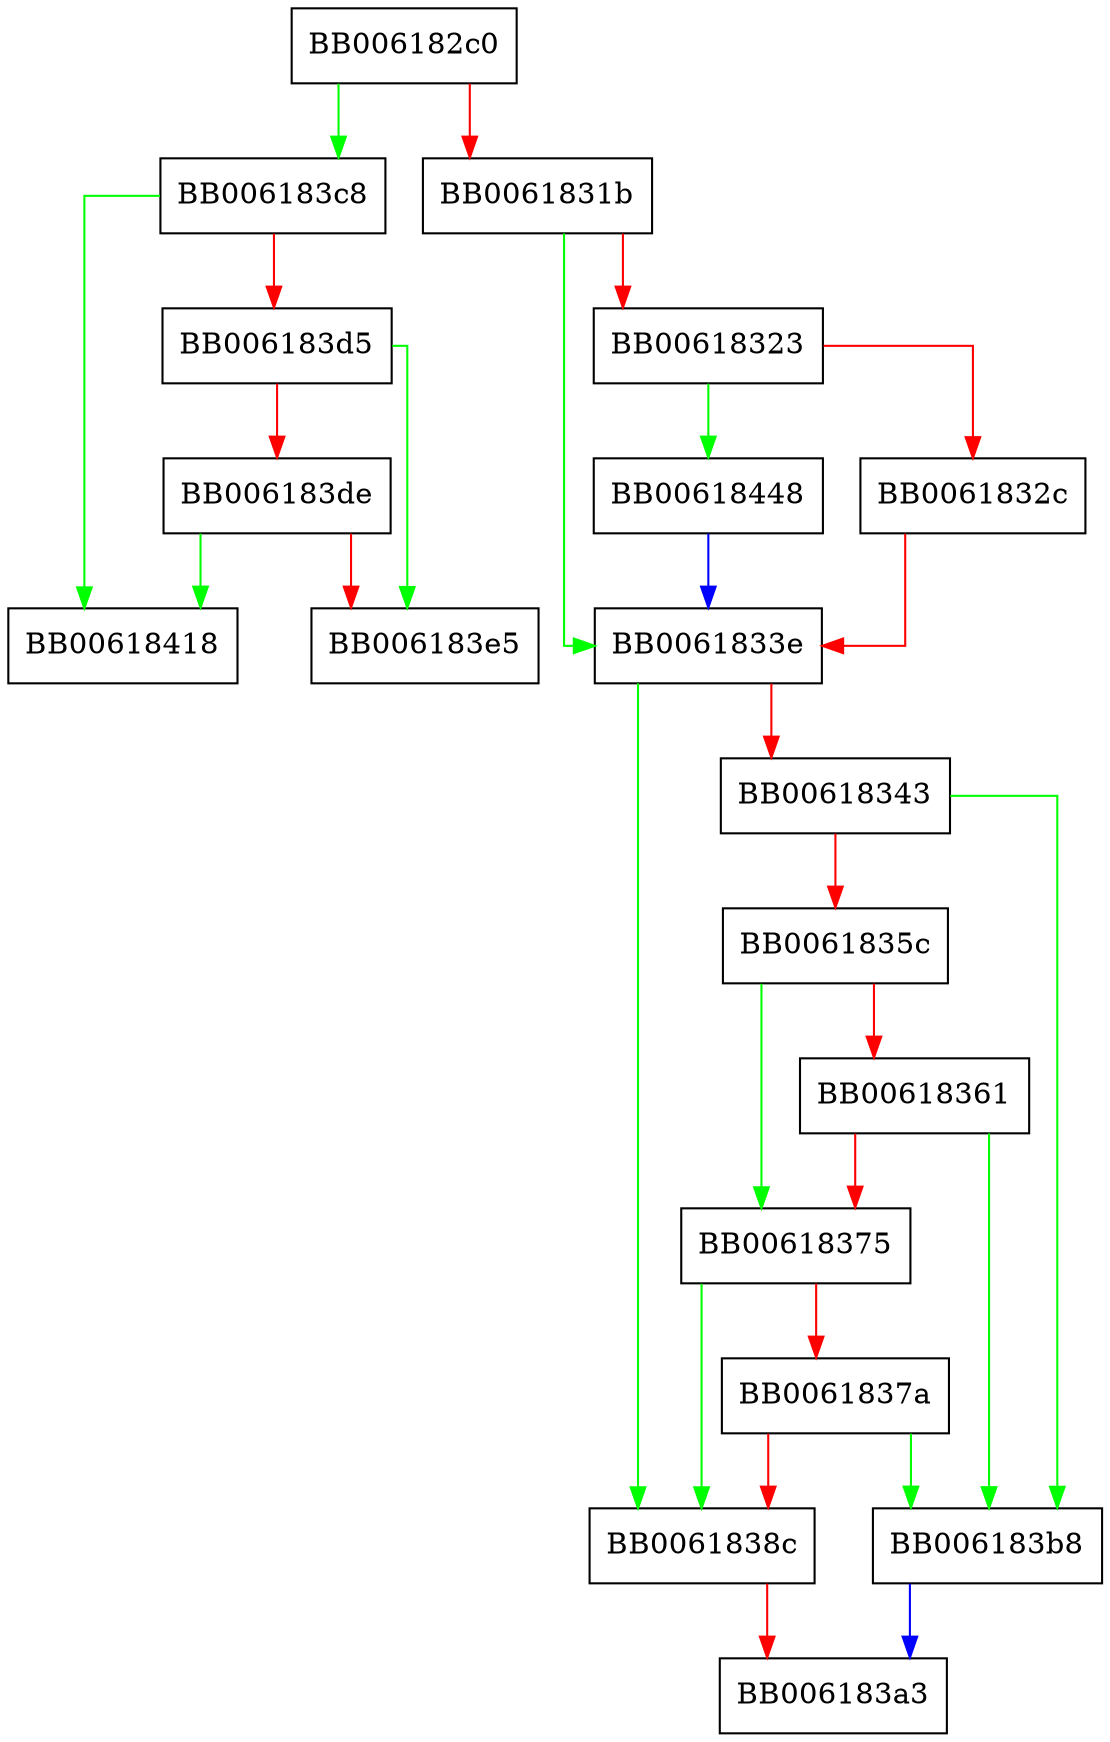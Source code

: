 digraph PEM_write_bio_PrivateKey_ex {
  node [shape="box"];
  graph [splines=ortho];
  BB006182c0 -> BB006183c8 [color="green"];
  BB006182c0 -> BB0061831b [color="red"];
  BB0061831b -> BB0061833e [color="green"];
  BB0061831b -> BB00618323 [color="red"];
  BB00618323 -> BB00618448 [color="green"];
  BB00618323 -> BB0061832c [color="red"];
  BB0061832c -> BB0061833e [color="red"];
  BB0061833e -> BB0061838c [color="green"];
  BB0061833e -> BB00618343 [color="red"];
  BB00618343 -> BB006183b8 [color="green"];
  BB00618343 -> BB0061835c [color="red"];
  BB0061835c -> BB00618375 [color="green"];
  BB0061835c -> BB00618361 [color="red"];
  BB00618361 -> BB006183b8 [color="green"];
  BB00618361 -> BB00618375 [color="red"];
  BB00618375 -> BB0061838c [color="green"];
  BB00618375 -> BB0061837a [color="red"];
  BB0061837a -> BB006183b8 [color="green"];
  BB0061837a -> BB0061838c [color="red"];
  BB0061838c -> BB006183a3 [color="red"];
  BB006183b8 -> BB006183a3 [color="blue"];
  BB006183c8 -> BB00618418 [color="green"];
  BB006183c8 -> BB006183d5 [color="red"];
  BB006183d5 -> BB006183e5 [color="green"];
  BB006183d5 -> BB006183de [color="red"];
  BB006183de -> BB00618418 [color="green"];
  BB006183de -> BB006183e5 [color="red"];
  BB00618448 -> BB0061833e [color="blue"];
}